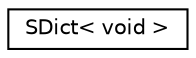 digraph "Graphical Class Hierarchy"
{
 // INTERACTIVE_SVG=YES
 // LATEX_PDF_SIZE
  edge [fontname="Helvetica",fontsize="10",labelfontname="Helvetica",labelfontsize="10"];
  node [fontname="Helvetica",fontsize="10",shape=record];
  rankdir="LR";
  Node0 [label="SDict\< void \>",height=0.2,width=0.4,color="black", fillcolor="white", style="filled",URL="$d1/d50/class_s_dict.html",tooltip=" "];
}
